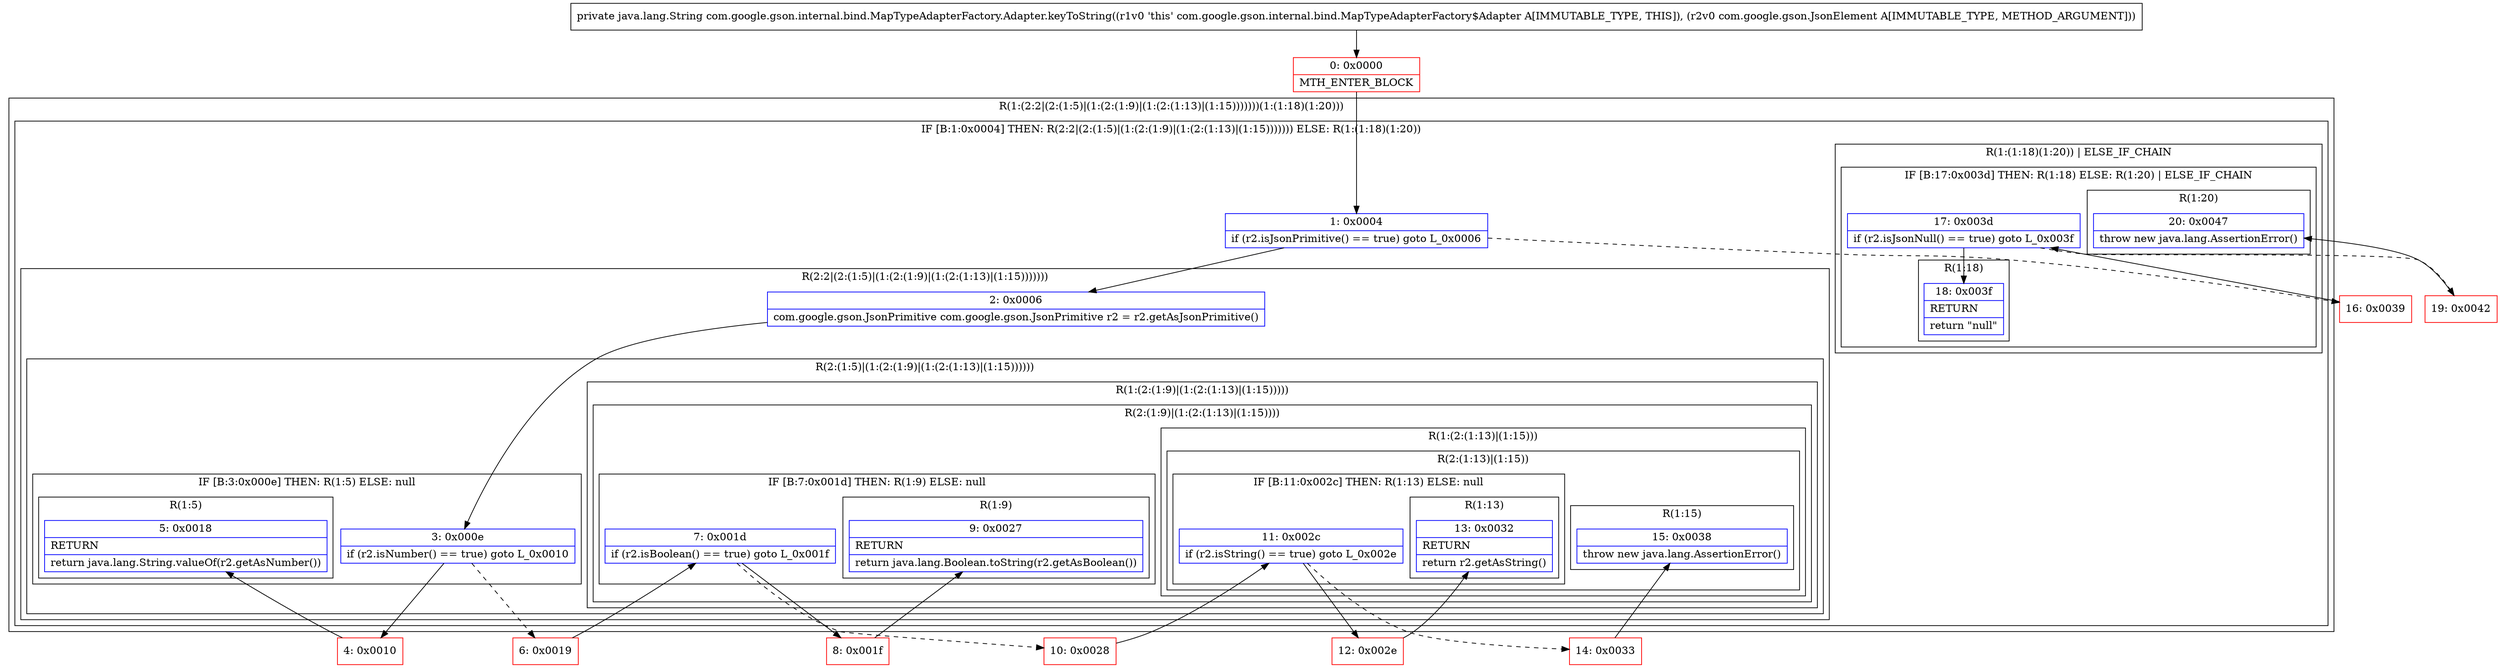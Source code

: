 digraph "CFG forcom.google.gson.internal.bind.MapTypeAdapterFactory.Adapter.keyToString(Lcom\/google\/gson\/JsonElement;)Ljava\/lang\/String;" {
subgraph cluster_Region_1786546540 {
label = "R(1:(2:2|(2:(1:5)|(1:(2:(1:9)|(1:(2:(1:13)|(1:15)))))))(1:(1:18)(1:20)))";
node [shape=record,color=blue];
subgraph cluster_IfRegion_1204158428 {
label = "IF [B:1:0x0004] THEN: R(2:2|(2:(1:5)|(1:(2:(1:9)|(1:(2:(1:13)|(1:15))))))) ELSE: R(1:(1:18)(1:20))";
node [shape=record,color=blue];
Node_1 [shape=record,label="{1\:\ 0x0004|if (r2.isJsonPrimitive() == true) goto L_0x0006\l}"];
subgraph cluster_Region_140407544 {
label = "R(2:2|(2:(1:5)|(1:(2:(1:9)|(1:(2:(1:13)|(1:15)))))))";
node [shape=record,color=blue];
Node_2 [shape=record,label="{2\:\ 0x0006|com.google.gson.JsonPrimitive com.google.gson.JsonPrimitive r2 = r2.getAsJsonPrimitive()\l}"];
subgraph cluster_Region_958338411 {
label = "R(2:(1:5)|(1:(2:(1:9)|(1:(2:(1:13)|(1:15))))))";
node [shape=record,color=blue];
subgraph cluster_IfRegion_901859731 {
label = "IF [B:3:0x000e] THEN: R(1:5) ELSE: null";
node [shape=record,color=blue];
Node_3 [shape=record,label="{3\:\ 0x000e|if (r2.isNumber() == true) goto L_0x0010\l}"];
subgraph cluster_Region_1663337775 {
label = "R(1:5)";
node [shape=record,color=blue];
Node_5 [shape=record,label="{5\:\ 0x0018|RETURN\l|return java.lang.String.valueOf(r2.getAsNumber())\l}"];
}
}
subgraph cluster_Region_1641758711 {
label = "R(1:(2:(1:9)|(1:(2:(1:13)|(1:15)))))";
node [shape=record,color=blue];
subgraph cluster_Region_1868758345 {
label = "R(2:(1:9)|(1:(2:(1:13)|(1:15))))";
node [shape=record,color=blue];
subgraph cluster_IfRegion_280035216 {
label = "IF [B:7:0x001d] THEN: R(1:9) ELSE: null";
node [shape=record,color=blue];
Node_7 [shape=record,label="{7\:\ 0x001d|if (r2.isBoolean() == true) goto L_0x001f\l}"];
subgraph cluster_Region_1795327692 {
label = "R(1:9)";
node [shape=record,color=blue];
Node_9 [shape=record,label="{9\:\ 0x0027|RETURN\l|return java.lang.Boolean.toString(r2.getAsBoolean())\l}"];
}
}
subgraph cluster_Region_129094758 {
label = "R(1:(2:(1:13)|(1:15)))";
node [shape=record,color=blue];
subgraph cluster_Region_1187265974 {
label = "R(2:(1:13)|(1:15))";
node [shape=record,color=blue];
subgraph cluster_IfRegion_1420875758 {
label = "IF [B:11:0x002c] THEN: R(1:13) ELSE: null";
node [shape=record,color=blue];
Node_11 [shape=record,label="{11\:\ 0x002c|if (r2.isString() == true) goto L_0x002e\l}"];
subgraph cluster_Region_326774186 {
label = "R(1:13)";
node [shape=record,color=blue];
Node_13 [shape=record,label="{13\:\ 0x0032|RETURN\l|return r2.getAsString()\l}"];
}
}
subgraph cluster_Region_2128123422 {
label = "R(1:15)";
node [shape=record,color=blue];
Node_15 [shape=record,label="{15\:\ 0x0038|throw new java.lang.AssertionError()\l}"];
}
}
}
}
}
}
}
subgraph cluster_Region_103326777 {
label = "R(1:(1:18)(1:20)) | ELSE_IF_CHAIN\l";
node [shape=record,color=blue];
subgraph cluster_IfRegion_255021694 {
label = "IF [B:17:0x003d] THEN: R(1:18) ELSE: R(1:20) | ELSE_IF_CHAIN\l";
node [shape=record,color=blue];
Node_17 [shape=record,label="{17\:\ 0x003d|if (r2.isJsonNull() == true) goto L_0x003f\l}"];
subgraph cluster_Region_1753085859 {
label = "R(1:18)";
node [shape=record,color=blue];
Node_18 [shape=record,label="{18\:\ 0x003f|RETURN\l|return \"null\"\l}"];
}
subgraph cluster_Region_1387263188 {
label = "R(1:20)";
node [shape=record,color=blue];
Node_20 [shape=record,label="{20\:\ 0x0047|throw new java.lang.AssertionError()\l}"];
}
}
}
}
}
Node_0 [shape=record,color=red,label="{0\:\ 0x0000|MTH_ENTER_BLOCK\l}"];
Node_4 [shape=record,color=red,label="{4\:\ 0x0010}"];
Node_6 [shape=record,color=red,label="{6\:\ 0x0019}"];
Node_8 [shape=record,color=red,label="{8\:\ 0x001f}"];
Node_10 [shape=record,color=red,label="{10\:\ 0x0028}"];
Node_12 [shape=record,color=red,label="{12\:\ 0x002e}"];
Node_14 [shape=record,color=red,label="{14\:\ 0x0033}"];
Node_16 [shape=record,color=red,label="{16\:\ 0x0039}"];
Node_19 [shape=record,color=red,label="{19\:\ 0x0042}"];
MethodNode[shape=record,label="{private java.lang.String com.google.gson.internal.bind.MapTypeAdapterFactory.Adapter.keyToString((r1v0 'this' com.google.gson.internal.bind.MapTypeAdapterFactory$Adapter A[IMMUTABLE_TYPE, THIS]), (r2v0 com.google.gson.JsonElement A[IMMUTABLE_TYPE, METHOD_ARGUMENT])) }"];
MethodNode -> Node_0;
Node_1 -> Node_2;
Node_1 -> Node_16[style=dashed];
Node_2 -> Node_3;
Node_3 -> Node_4;
Node_3 -> Node_6[style=dashed];
Node_7 -> Node_8;
Node_7 -> Node_10[style=dashed];
Node_11 -> Node_12;
Node_11 -> Node_14[style=dashed];
Node_17 -> Node_18;
Node_17 -> Node_19[style=dashed];
Node_0 -> Node_1;
Node_4 -> Node_5;
Node_6 -> Node_7;
Node_8 -> Node_9;
Node_10 -> Node_11;
Node_12 -> Node_13;
Node_14 -> Node_15;
Node_16 -> Node_17;
Node_19 -> Node_20;
}

